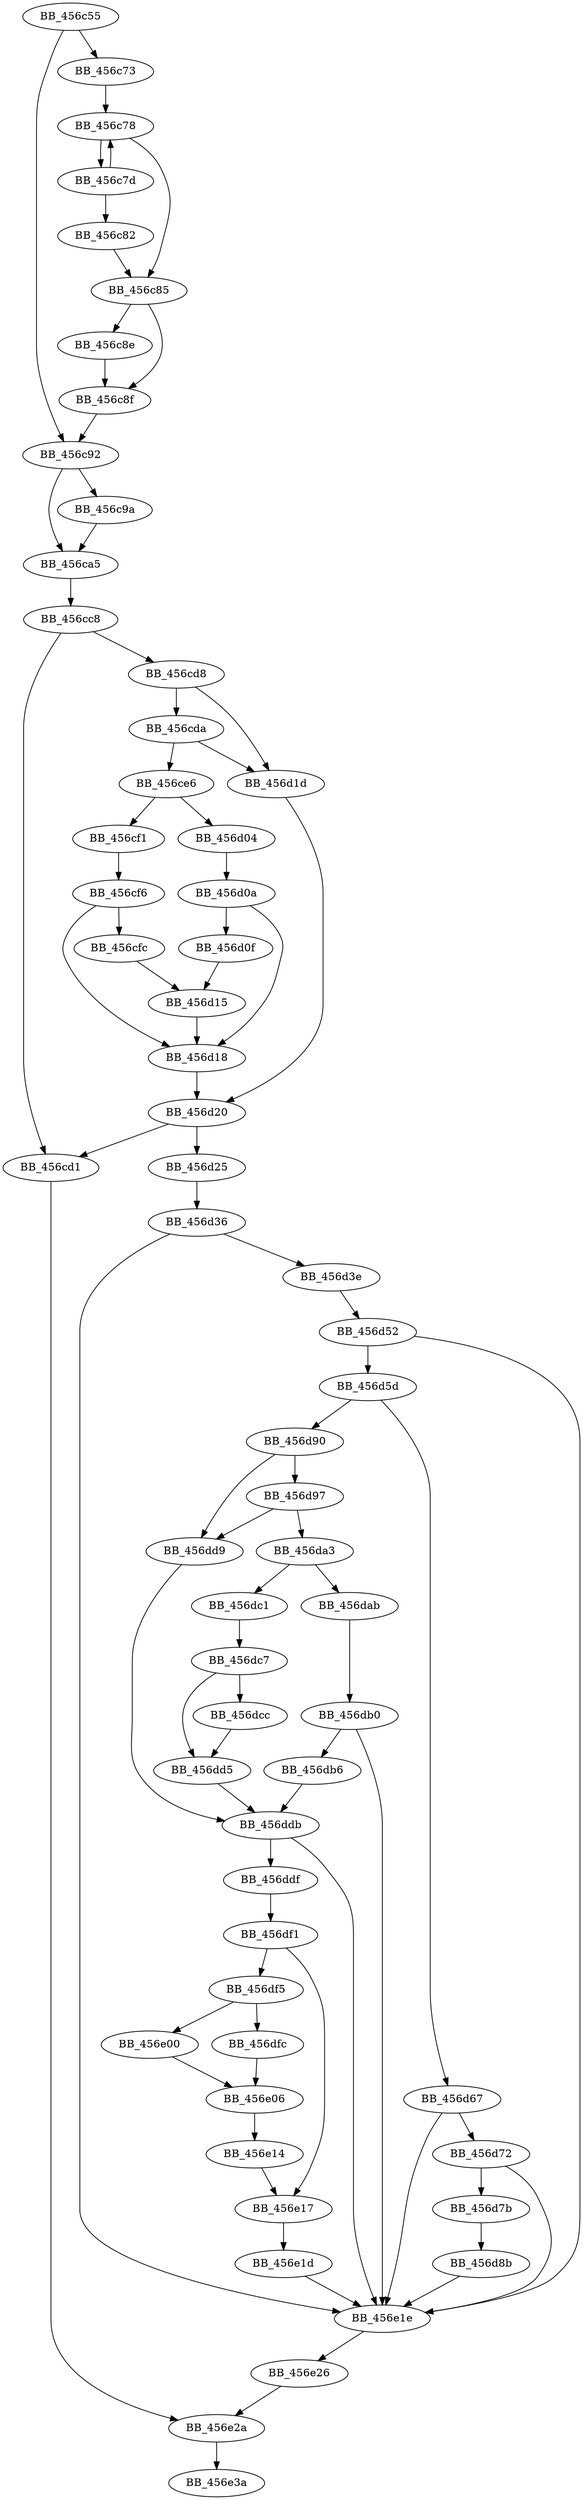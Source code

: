 DiGraph sub_456C55{
BB_456c55->BB_456c73
BB_456c55->BB_456c92
BB_456c73->BB_456c78
BB_456c78->BB_456c7d
BB_456c78->BB_456c85
BB_456c7d->BB_456c78
BB_456c7d->BB_456c82
BB_456c82->BB_456c85
BB_456c85->BB_456c8e
BB_456c85->BB_456c8f
BB_456c8e->BB_456c8f
BB_456c8f->BB_456c92
BB_456c92->BB_456c9a
BB_456c92->BB_456ca5
BB_456c9a->BB_456ca5
BB_456ca5->BB_456cc8
BB_456cc8->BB_456cd1
BB_456cc8->BB_456cd8
BB_456cd1->BB_456e2a
BB_456cd8->BB_456cda
BB_456cd8->BB_456d1d
BB_456cda->BB_456ce6
BB_456cda->BB_456d1d
BB_456ce6->BB_456cf1
BB_456ce6->BB_456d04
BB_456cf1->BB_456cf6
BB_456cf6->BB_456cfc
BB_456cf6->BB_456d18
BB_456cfc->BB_456d15
BB_456d04->BB_456d0a
BB_456d0a->BB_456d0f
BB_456d0a->BB_456d18
BB_456d0f->BB_456d15
BB_456d15->BB_456d18
BB_456d18->BB_456d20
BB_456d1d->BB_456d20
BB_456d20->BB_456cd1
BB_456d20->BB_456d25
BB_456d25->BB_456d36
BB_456d36->BB_456d3e
BB_456d36->BB_456e1e
BB_456d3e->BB_456d52
BB_456d52->BB_456d5d
BB_456d52->BB_456e1e
BB_456d5d->BB_456d67
BB_456d5d->BB_456d90
BB_456d67->BB_456d72
BB_456d67->BB_456e1e
BB_456d72->BB_456d7b
BB_456d72->BB_456e1e
BB_456d7b->BB_456d8b
BB_456d8b->BB_456e1e
BB_456d90->BB_456d97
BB_456d90->BB_456dd9
BB_456d97->BB_456da3
BB_456d97->BB_456dd9
BB_456da3->BB_456dab
BB_456da3->BB_456dc1
BB_456dab->BB_456db0
BB_456db0->BB_456db6
BB_456db0->BB_456e1e
BB_456db6->BB_456ddb
BB_456dc1->BB_456dc7
BB_456dc7->BB_456dcc
BB_456dc7->BB_456dd5
BB_456dcc->BB_456dd5
BB_456dd5->BB_456ddb
BB_456dd9->BB_456ddb
BB_456ddb->BB_456ddf
BB_456ddb->BB_456e1e
BB_456ddf->BB_456df1
BB_456df1->BB_456df5
BB_456df1->BB_456e17
BB_456df5->BB_456dfc
BB_456df5->BB_456e00
BB_456dfc->BB_456e06
BB_456e00->BB_456e06
BB_456e06->BB_456e14
BB_456e14->BB_456e17
BB_456e17->BB_456e1d
BB_456e1d->BB_456e1e
BB_456e1e->BB_456e26
BB_456e26->BB_456e2a
BB_456e2a->BB_456e3a
}
